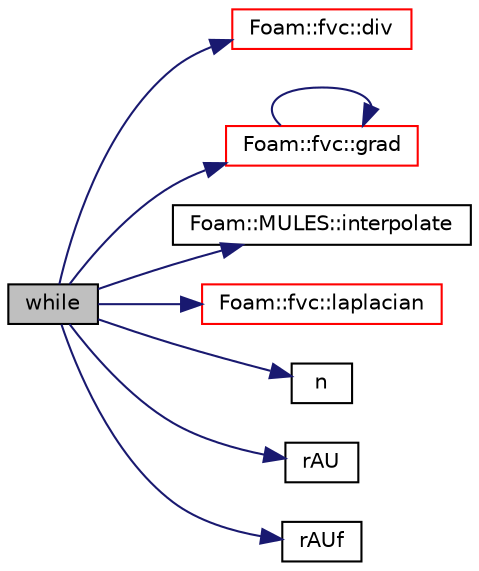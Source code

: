 digraph "while"
{
  bgcolor="transparent";
  edge [fontname="Helvetica",fontsize="10",labelfontname="Helvetica",labelfontsize="10"];
  node [fontname="Helvetica",fontsize="10",shape=record];
  rankdir="LR";
  Node403 [label="while",height=0.2,width=0.4,color="black", fillcolor="grey75", style="filled", fontcolor="black"];
  Node403 -> Node404 [color="midnightblue",fontsize="10",style="solid",fontname="Helvetica"];
  Node404 [label="Foam::fvc::div",height=0.2,width=0.4,color="red",URL="$a21861.html#a585533948ad80abfe589d920c641f251"];
  Node403 -> Node701 [color="midnightblue",fontsize="10",style="solid",fontname="Helvetica"];
  Node701 [label="Foam::fvc::grad",height=0.2,width=0.4,color="red",URL="$a21861.html#a7c00ec90ecc15ed3005255e42c52827a"];
  Node701 -> Node701 [color="midnightblue",fontsize="10",style="solid",fontname="Helvetica"];
  Node403 -> Node703 [color="midnightblue",fontsize="10",style="solid",fontname="Helvetica"];
  Node703 [label="Foam::MULES::interpolate",height=0.2,width=0.4,color="black",URL="$a21864.html#a4d62f21551985d814104861e7c1d9b4f"];
  Node403 -> Node704 [color="midnightblue",fontsize="10",style="solid",fontname="Helvetica"];
  Node704 [label="Foam::fvc::laplacian",height=0.2,width=0.4,color="red",URL="$a21861.html#ac75bff389d0405149b204b0d7ac214cd"];
  Node403 -> Node707 [color="midnightblue",fontsize="10",style="solid",fontname="Helvetica"];
  Node707 [label="n",height=0.2,width=0.4,color="black",URL="$a39200.html#a31a3e4bdfc5276bf56f13bf778a817cb"];
  Node403 -> Node708 [color="midnightblue",fontsize="10",style="solid",fontname="Helvetica"];
  Node708 [label="rAU",height=0.2,width=0.4,color="black",URL="$a39200.html#a4ae3ff6f0732a8a206a641d7ff2d9f7d"];
  Node403 -> Node709 [color="midnightblue",fontsize="10",style="solid",fontname="Helvetica"];
  Node709 [label="rAUf",height=0.2,width=0.4,color="black",URL="$a39239.html#ae693ae4c2085edc7ebb2aac47e046b2d"];
}

